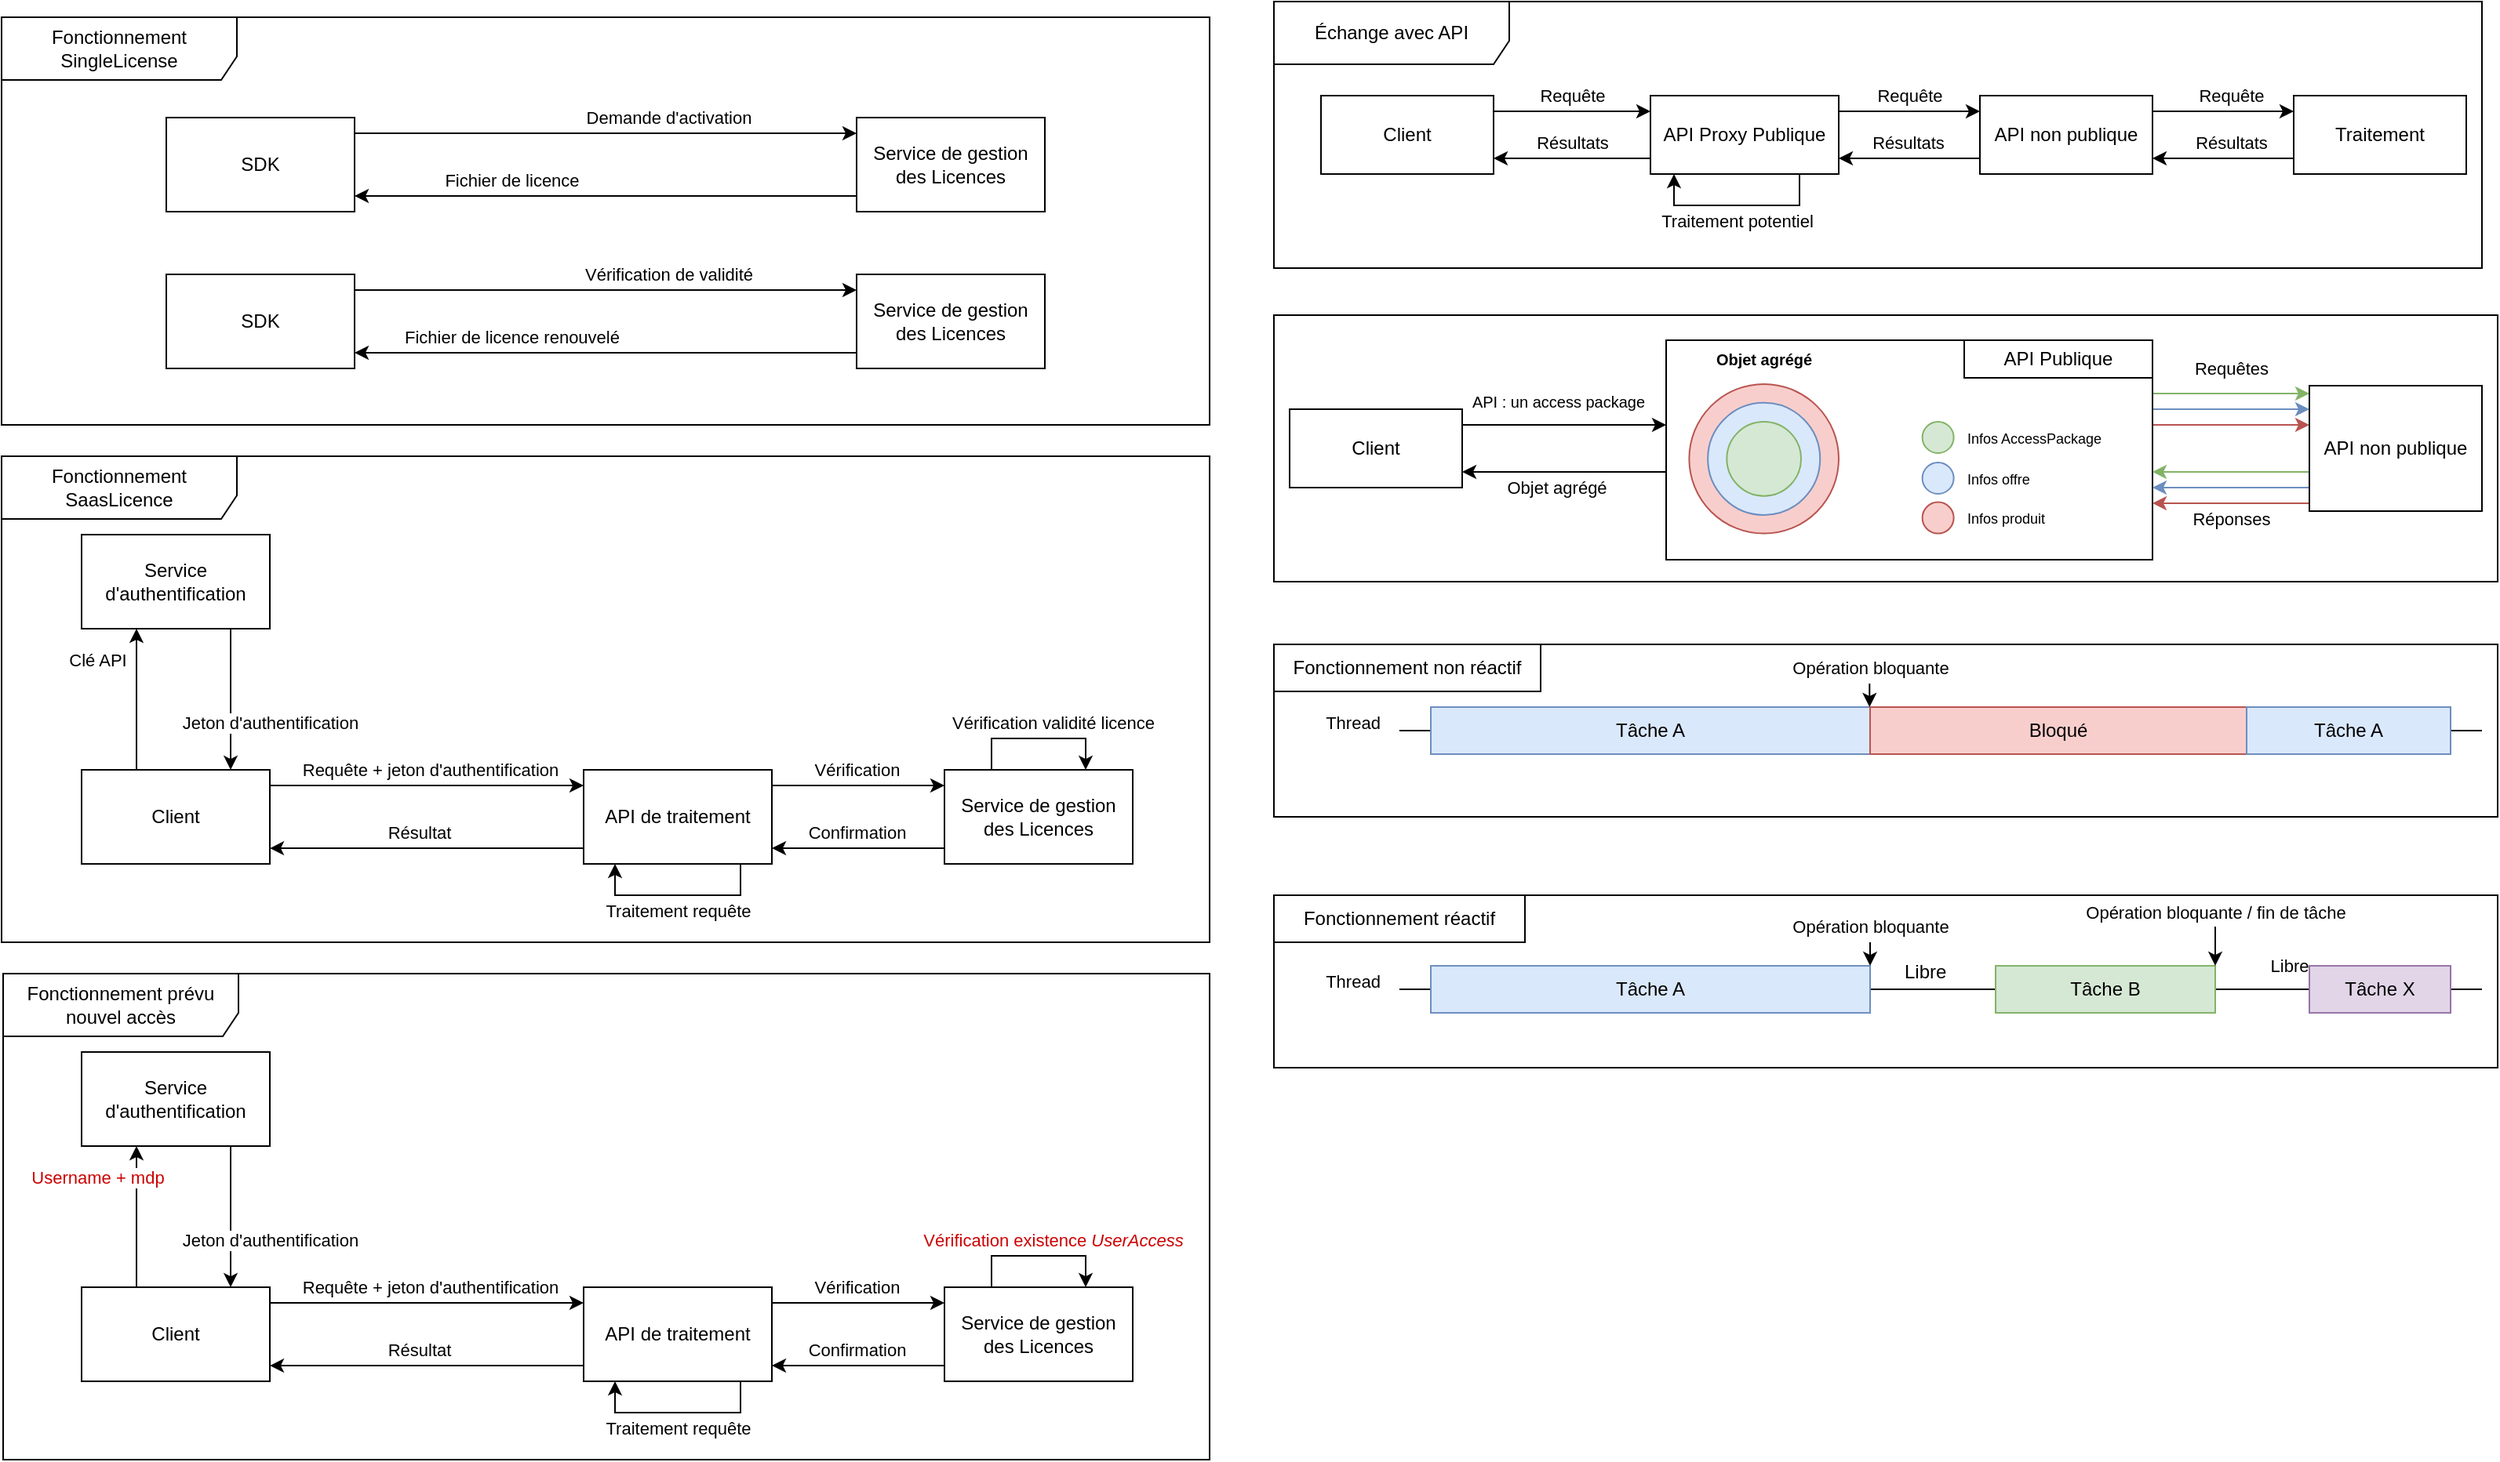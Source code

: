 <mxfile version="21.2.9" type="github">
  <diagram name="Page-1" id="kGJvYxELI7YH6uDxe6yv">
    <mxGraphModel dx="1024" dy="519" grid="1" gridSize="10" guides="1" tooltips="1" connect="1" arrows="1" fold="1" page="1" pageScale="1" pageWidth="827" pageHeight="1169" math="0" shadow="0">
      <root>
        <mxCell id="0" />
        <mxCell id="1" parent="0" />
        <mxCell id="PFFGQGp5uwaSwqhXXK-1-35" value="" style="rounded=0;whiteSpace=wrap;html=1;fillColor=none;" vertex="1" parent="1">
          <mxGeometry x="840" y="590" width="780" height="110" as="geometry" />
        </mxCell>
        <mxCell id="PFFGQGp5uwaSwqhXXK-1-34" value="" style="rounded=0;whiteSpace=wrap;html=1;fillColor=none;" vertex="1" parent="1">
          <mxGeometry x="840" y="430" width="780" height="110" as="geometry" />
        </mxCell>
        <mxCell id="pqY8UmGTtjT38yQQiabi-36" value="" style="rounded=0;whiteSpace=wrap;html=1;fillColor=none;" parent="1" vertex="1">
          <mxGeometry x="840" y="220" width="780" height="170" as="geometry" />
        </mxCell>
        <mxCell id="Uiy3gwFEY2_x3mbpT4VC-9" style="edgeStyle=orthogonalEdgeStyle;rounded=0;orthogonalLoop=1;jettySize=auto;html=1;" parent="1" source="Uiy3gwFEY2_x3mbpT4VC-2" target="Uiy3gwFEY2_x3mbpT4VC-3" edge="1">
          <mxGeometry relative="1" as="geometry">
            <Array as="points">
              <mxPoint x="320" y="520.03" />
              <mxPoint x="320" y="520.03" />
            </Array>
          </mxGeometry>
        </mxCell>
        <mxCell id="Uiy3gwFEY2_x3mbpT4VC-13" value="Requête + jeton d&#39;authentification" style="edgeLabel;html=1;align=center;verticalAlign=middle;resizable=0;points=[];" parent="Uiy3gwFEY2_x3mbpT4VC-9" vertex="1" connectable="0">
          <mxGeometry x="0.237" y="1" relative="1" as="geometry">
            <mxPoint x="-22" y="-9" as="offset" />
          </mxGeometry>
        </mxCell>
        <mxCell id="Uiy3gwFEY2_x3mbpT4VC-2" value="Client" style="rounded=0;whiteSpace=wrap;html=1;" parent="1" vertex="1">
          <mxGeometry x="80" y="510.03" width="120" height="60" as="geometry" />
        </mxCell>
        <mxCell id="Uiy3gwFEY2_x3mbpT4VC-10" style="edgeStyle=orthogonalEdgeStyle;rounded=0;orthogonalLoop=1;jettySize=auto;html=1;" parent="1" source="Uiy3gwFEY2_x3mbpT4VC-3" target="Uiy3gwFEY2_x3mbpT4VC-2" edge="1">
          <mxGeometry relative="1" as="geometry">
            <Array as="points">
              <mxPoint x="280" y="560.03" />
              <mxPoint x="280" y="560.03" />
            </Array>
          </mxGeometry>
        </mxCell>
        <mxCell id="Uiy3gwFEY2_x3mbpT4VC-17" value="Résultat" style="edgeLabel;html=1;align=center;verticalAlign=middle;resizable=0;points=[];" parent="Uiy3gwFEY2_x3mbpT4VC-10" vertex="1" connectable="0">
          <mxGeometry x="0.147" y="1" relative="1" as="geometry">
            <mxPoint x="9" y="-11" as="offset" />
          </mxGeometry>
        </mxCell>
        <mxCell id="DN8ana5_wNEMZJRgWwU8-28" style="edgeStyle=orthogonalEdgeStyle;rounded=0;orthogonalLoop=1;jettySize=auto;html=1;" parent="1" source="Uiy3gwFEY2_x3mbpT4VC-3" target="Uiy3gwFEY2_x3mbpT4VC-18" edge="1">
          <mxGeometry relative="1" as="geometry">
            <Array as="points">
              <mxPoint x="580" y="520" />
              <mxPoint x="580" y="520" />
            </Array>
          </mxGeometry>
        </mxCell>
        <mxCell id="DN8ana5_wNEMZJRgWwU8-29" value="Vérification" style="edgeLabel;html=1;align=center;verticalAlign=middle;resizable=0;points=[];" parent="DN8ana5_wNEMZJRgWwU8-28" vertex="1" connectable="0">
          <mxGeometry x="0.232" relative="1" as="geometry">
            <mxPoint x="-14" y="-10" as="offset" />
          </mxGeometry>
        </mxCell>
        <mxCell id="Uiy3gwFEY2_x3mbpT4VC-3" value="API de traitement" style="rounded=0;whiteSpace=wrap;html=1;" parent="1" vertex="1">
          <mxGeometry x="400" y="510.03" width="120" height="60" as="geometry" />
        </mxCell>
        <mxCell id="Uiy3gwFEY2_x3mbpT4VC-15" style="edgeStyle=orthogonalEdgeStyle;rounded=0;orthogonalLoop=1;jettySize=auto;html=1;" parent="1" source="Uiy3gwFEY2_x3mbpT4VC-2" target="DN8ana5_wNEMZJRgWwU8-1" edge="1">
          <mxGeometry relative="1" as="geometry">
            <Array as="points">
              <mxPoint x="115" y="490" />
              <mxPoint x="115" y="490" />
            </Array>
          </mxGeometry>
        </mxCell>
        <mxCell id="Uiy3gwFEY2_x3mbpT4VC-16" value="Clé API" style="edgeLabel;html=1;align=center;verticalAlign=middle;resizable=0;points=[];" parent="Uiy3gwFEY2_x3mbpT4VC-15" vertex="1" connectable="0">
          <mxGeometry x="0.263" y="1" relative="1" as="geometry">
            <mxPoint x="-24" y="-13" as="offset" />
          </mxGeometry>
        </mxCell>
        <mxCell id="DN8ana5_wNEMZJRgWwU8-30" style="edgeStyle=orthogonalEdgeStyle;rounded=0;orthogonalLoop=1;jettySize=auto;html=1;" parent="1" source="Uiy3gwFEY2_x3mbpT4VC-18" target="Uiy3gwFEY2_x3mbpT4VC-3" edge="1">
          <mxGeometry relative="1" as="geometry">
            <Array as="points">
              <mxPoint x="580" y="560" />
              <mxPoint x="580" y="560" />
            </Array>
          </mxGeometry>
        </mxCell>
        <mxCell id="DN8ana5_wNEMZJRgWwU8-31" value="Confirmation" style="edgeLabel;html=1;align=center;verticalAlign=middle;resizable=0;points=[];" parent="DN8ana5_wNEMZJRgWwU8-30" vertex="1" connectable="0">
          <mxGeometry x="0.187" relative="1" as="geometry">
            <mxPoint x="9" y="-10" as="offset" />
          </mxGeometry>
        </mxCell>
        <mxCell id="Uiy3gwFEY2_x3mbpT4VC-18" value="Service de gestion des Licences" style="rounded=0;whiteSpace=wrap;html=1;" parent="1" vertex="1">
          <mxGeometry x="630" y="510.03" width="120" height="60" as="geometry" />
        </mxCell>
        <mxCell id="Uiy3gwFEY2_x3mbpT4VC-23" value="Fonctionnement SaasLicence" style="shape=umlFrame;whiteSpace=wrap;html=1;pointerEvents=0;width=150;height=40;" parent="1" vertex="1">
          <mxGeometry x="29" y="310" width="770" height="310" as="geometry" />
        </mxCell>
        <mxCell id="Uiy3gwFEY2_x3mbpT4VC-26" style="edgeStyle=orthogonalEdgeStyle;rounded=0;orthogonalLoop=1;jettySize=auto;html=1;" parent="1" source="Uiy3gwFEY2_x3mbpT4VC-24" target="Uiy3gwFEY2_x3mbpT4VC-25" edge="1">
          <mxGeometry relative="1" as="geometry">
            <Array as="points">
              <mxPoint x="444" y="104" />
              <mxPoint x="444" y="104" />
            </Array>
          </mxGeometry>
        </mxCell>
        <mxCell id="Uiy3gwFEY2_x3mbpT4VC-28" value="Demande d&#39;activation" style="edgeLabel;html=1;align=center;verticalAlign=middle;resizable=0;points=[];" parent="Uiy3gwFEY2_x3mbpT4VC-26" vertex="1" connectable="0">
          <mxGeometry x="-0.13" y="1" relative="1" as="geometry">
            <mxPoint x="61" y="-9" as="offset" />
          </mxGeometry>
        </mxCell>
        <mxCell id="Uiy3gwFEY2_x3mbpT4VC-24" value="SDK" style="rounded=0;whiteSpace=wrap;html=1;" parent="1" vertex="1">
          <mxGeometry x="134" y="94" width="120" height="60" as="geometry" />
        </mxCell>
        <mxCell id="Uiy3gwFEY2_x3mbpT4VC-27" style="edgeStyle=orthogonalEdgeStyle;rounded=0;orthogonalLoop=1;jettySize=auto;html=1;" parent="1" source="Uiy3gwFEY2_x3mbpT4VC-25" target="Uiy3gwFEY2_x3mbpT4VC-24" edge="1">
          <mxGeometry relative="1" as="geometry">
            <Array as="points">
              <mxPoint x="434" y="144" />
              <mxPoint x="434" y="144" />
            </Array>
          </mxGeometry>
        </mxCell>
        <mxCell id="Uiy3gwFEY2_x3mbpT4VC-29" value="&lt;div&gt;Fichier de licence&lt;/div&gt;" style="edgeLabel;html=1;align=center;verticalAlign=middle;resizable=0;points=[];" parent="Uiy3gwFEY2_x3mbpT4VC-27" vertex="1" connectable="0">
          <mxGeometry x="-0.193" y="-1" relative="1" as="geometry">
            <mxPoint x="-91" y="-9" as="offset" />
          </mxGeometry>
        </mxCell>
        <mxCell id="Uiy3gwFEY2_x3mbpT4VC-25" value="Service de gestion des Licences" style="rounded=0;whiteSpace=wrap;html=1;" parent="1" vertex="1">
          <mxGeometry x="574" y="94" width="120" height="60" as="geometry" />
        </mxCell>
        <mxCell id="Uiy3gwFEY2_x3mbpT4VC-30" style="edgeStyle=orthogonalEdgeStyle;rounded=0;orthogonalLoop=1;jettySize=auto;html=1;" parent="1" source="Uiy3gwFEY2_x3mbpT4VC-32" target="Uiy3gwFEY2_x3mbpT4VC-35" edge="1">
          <mxGeometry relative="1" as="geometry">
            <Array as="points">
              <mxPoint x="444" y="204" />
              <mxPoint x="444" y="204" />
            </Array>
          </mxGeometry>
        </mxCell>
        <mxCell id="Uiy3gwFEY2_x3mbpT4VC-31" value="Vérification de validité" style="edgeLabel;html=1;align=center;verticalAlign=middle;resizable=0;points=[];" parent="Uiy3gwFEY2_x3mbpT4VC-30" vertex="1" connectable="0">
          <mxGeometry x="-0.13" y="1" relative="1" as="geometry">
            <mxPoint x="61" y="-9" as="offset" />
          </mxGeometry>
        </mxCell>
        <mxCell id="Uiy3gwFEY2_x3mbpT4VC-32" value="SDK" style="rounded=0;whiteSpace=wrap;html=1;" parent="1" vertex="1">
          <mxGeometry x="134" y="194" width="120" height="60" as="geometry" />
        </mxCell>
        <mxCell id="Uiy3gwFEY2_x3mbpT4VC-33" style="edgeStyle=orthogonalEdgeStyle;rounded=0;orthogonalLoop=1;jettySize=auto;html=1;" parent="1" source="Uiy3gwFEY2_x3mbpT4VC-35" target="Uiy3gwFEY2_x3mbpT4VC-32" edge="1">
          <mxGeometry relative="1" as="geometry">
            <Array as="points">
              <mxPoint x="434" y="244" />
              <mxPoint x="434" y="244" />
            </Array>
          </mxGeometry>
        </mxCell>
        <mxCell id="Uiy3gwFEY2_x3mbpT4VC-34" value="Fichier de licence renouvelé" style="edgeLabel;html=1;align=center;verticalAlign=middle;resizable=0;points=[];" parent="Uiy3gwFEY2_x3mbpT4VC-33" vertex="1" connectable="0">
          <mxGeometry x="-0.193" y="-1" relative="1" as="geometry">
            <mxPoint x="-91" y="-9" as="offset" />
          </mxGeometry>
        </mxCell>
        <mxCell id="Uiy3gwFEY2_x3mbpT4VC-35" value="Service de gestion des Licences" style="rounded=0;whiteSpace=wrap;html=1;" parent="1" vertex="1">
          <mxGeometry x="574" y="194" width="120" height="60" as="geometry" />
        </mxCell>
        <mxCell id="Uiy3gwFEY2_x3mbpT4VC-36" value="Fonctionnement SingleLicense" style="shape=umlFrame;whiteSpace=wrap;html=1;pointerEvents=0;width=150;height=40;" parent="1" vertex="1">
          <mxGeometry x="29" y="30" width="770" height="260" as="geometry" />
        </mxCell>
        <mxCell id="DN8ana5_wNEMZJRgWwU8-2" style="edgeStyle=orthogonalEdgeStyle;rounded=0;orthogonalLoop=1;jettySize=auto;html=1;" parent="1" source="DN8ana5_wNEMZJRgWwU8-1" target="Uiy3gwFEY2_x3mbpT4VC-2" edge="1">
          <mxGeometry relative="1" as="geometry">
            <Array as="points">
              <mxPoint x="175" y="470" />
              <mxPoint x="175" y="470" />
            </Array>
          </mxGeometry>
        </mxCell>
        <mxCell id="DN8ana5_wNEMZJRgWwU8-3" value="Jeton d&#39;authentification " style="edgeLabel;html=1;align=center;verticalAlign=middle;resizable=0;points=[];" parent="DN8ana5_wNEMZJRgWwU8-2" vertex="1" connectable="0">
          <mxGeometry x="-0.24" y="-1" relative="1" as="geometry">
            <mxPoint x="26" y="26" as="offset" />
          </mxGeometry>
        </mxCell>
        <mxCell id="DN8ana5_wNEMZJRgWwU8-1" value="Service d&#39;authentification" style="rounded=0;whiteSpace=wrap;html=1;" parent="1" vertex="1">
          <mxGeometry x="80" y="360" width="120" height="60" as="geometry" />
        </mxCell>
        <mxCell id="DN8ana5_wNEMZJRgWwU8-32" style="edgeStyle=orthogonalEdgeStyle;rounded=0;orthogonalLoop=1;jettySize=auto;html=1;" parent="1" source="DN8ana5_wNEMZJRgWwU8-34" target="DN8ana5_wNEMZJRgWwU8-39" edge="1">
          <mxGeometry relative="1" as="geometry">
            <Array as="points">
              <mxPoint x="320" y="850.03" />
              <mxPoint x="320" y="850.03" />
            </Array>
          </mxGeometry>
        </mxCell>
        <mxCell id="DN8ana5_wNEMZJRgWwU8-33" value="Requête + jeton d&#39;authentification" style="edgeLabel;html=1;align=center;verticalAlign=middle;resizable=0;points=[];" parent="DN8ana5_wNEMZJRgWwU8-32" vertex="1" connectable="0">
          <mxGeometry x="0.237" y="1" relative="1" as="geometry">
            <mxPoint x="-22" y="-9" as="offset" />
          </mxGeometry>
        </mxCell>
        <mxCell id="DN8ana5_wNEMZJRgWwU8-34" value="Client" style="rounded=0;whiteSpace=wrap;html=1;" parent="1" vertex="1">
          <mxGeometry x="80" y="840.03" width="120" height="60" as="geometry" />
        </mxCell>
        <mxCell id="DN8ana5_wNEMZJRgWwU8-35" style="edgeStyle=orthogonalEdgeStyle;rounded=0;orthogonalLoop=1;jettySize=auto;html=1;" parent="1" source="DN8ana5_wNEMZJRgWwU8-39" target="DN8ana5_wNEMZJRgWwU8-34" edge="1">
          <mxGeometry relative="1" as="geometry">
            <Array as="points">
              <mxPoint x="280" y="890.03" />
              <mxPoint x="280" y="890.03" />
            </Array>
          </mxGeometry>
        </mxCell>
        <mxCell id="DN8ana5_wNEMZJRgWwU8-36" value="Résultat" style="edgeLabel;html=1;align=center;verticalAlign=middle;resizable=0;points=[];" parent="DN8ana5_wNEMZJRgWwU8-35" vertex="1" connectable="0">
          <mxGeometry x="0.147" y="1" relative="1" as="geometry">
            <mxPoint x="9" y="-11" as="offset" />
          </mxGeometry>
        </mxCell>
        <mxCell id="DN8ana5_wNEMZJRgWwU8-37" style="edgeStyle=orthogonalEdgeStyle;rounded=0;orthogonalLoop=1;jettySize=auto;html=1;" parent="1" source="DN8ana5_wNEMZJRgWwU8-39" target="DN8ana5_wNEMZJRgWwU8-44" edge="1">
          <mxGeometry relative="1" as="geometry">
            <Array as="points">
              <mxPoint x="580" y="850" />
              <mxPoint x="580" y="850" />
            </Array>
          </mxGeometry>
        </mxCell>
        <mxCell id="DN8ana5_wNEMZJRgWwU8-38" value="Vérification" style="edgeLabel;html=1;align=center;verticalAlign=middle;resizable=0;points=[];" parent="DN8ana5_wNEMZJRgWwU8-37" vertex="1" connectable="0">
          <mxGeometry x="0.232" relative="1" as="geometry">
            <mxPoint x="-14" y="-10" as="offset" />
          </mxGeometry>
        </mxCell>
        <mxCell id="DN8ana5_wNEMZJRgWwU8-39" value="API de traitement" style="rounded=0;whiteSpace=wrap;html=1;" parent="1" vertex="1">
          <mxGeometry x="400" y="840.03" width="120" height="60" as="geometry" />
        </mxCell>
        <mxCell id="DN8ana5_wNEMZJRgWwU8-40" style="edgeStyle=orthogonalEdgeStyle;rounded=0;orthogonalLoop=1;jettySize=auto;html=1;" parent="1" source="DN8ana5_wNEMZJRgWwU8-34" target="DN8ana5_wNEMZJRgWwU8-48" edge="1">
          <mxGeometry relative="1" as="geometry">
            <Array as="points">
              <mxPoint x="115" y="820" />
              <mxPoint x="115" y="820" />
            </Array>
          </mxGeometry>
        </mxCell>
        <mxCell id="DN8ana5_wNEMZJRgWwU8-41" value="&lt;font color=&quot;#cc0000&quot;&gt;Username + mdp&lt;/font&gt;" style="edgeLabel;html=1;align=center;verticalAlign=middle;resizable=0;points=[];" parent="DN8ana5_wNEMZJRgWwU8-40" vertex="1" connectable="0">
          <mxGeometry x="0.263" y="1" relative="1" as="geometry">
            <mxPoint x="-24" y="-13" as="offset" />
          </mxGeometry>
        </mxCell>
        <mxCell id="DN8ana5_wNEMZJRgWwU8-42" style="edgeStyle=orthogonalEdgeStyle;rounded=0;orthogonalLoop=1;jettySize=auto;html=1;" parent="1" source="DN8ana5_wNEMZJRgWwU8-44" target="DN8ana5_wNEMZJRgWwU8-39" edge="1">
          <mxGeometry relative="1" as="geometry">
            <Array as="points">
              <mxPoint x="580" y="890" />
              <mxPoint x="580" y="890" />
            </Array>
          </mxGeometry>
        </mxCell>
        <mxCell id="DN8ana5_wNEMZJRgWwU8-43" value="Confirmation" style="edgeLabel;html=1;align=center;verticalAlign=middle;resizable=0;points=[];" parent="DN8ana5_wNEMZJRgWwU8-42" vertex="1" connectable="0">
          <mxGeometry x="0.187" relative="1" as="geometry">
            <mxPoint x="9" y="-10" as="offset" />
          </mxGeometry>
        </mxCell>
        <mxCell id="DN8ana5_wNEMZJRgWwU8-44" value="Service de gestion des Licences" style="rounded=0;whiteSpace=wrap;html=1;" parent="1" vertex="1">
          <mxGeometry x="630" y="840.03" width="120" height="60" as="geometry" />
        </mxCell>
        <mxCell id="DN8ana5_wNEMZJRgWwU8-45" value="&lt;div&gt;Fonctionnement prévu&lt;/div&gt;&lt;div&gt;nouvel accès&lt;br&gt;&lt;/div&gt;" style="shape=umlFrame;whiteSpace=wrap;html=1;pointerEvents=0;width=150;height=40;" parent="1" vertex="1">
          <mxGeometry x="30" y="640" width="769" height="310" as="geometry" />
        </mxCell>
        <mxCell id="DN8ana5_wNEMZJRgWwU8-46" style="edgeStyle=orthogonalEdgeStyle;rounded=0;orthogonalLoop=1;jettySize=auto;html=1;" parent="1" source="DN8ana5_wNEMZJRgWwU8-48" target="DN8ana5_wNEMZJRgWwU8-34" edge="1">
          <mxGeometry relative="1" as="geometry">
            <Array as="points">
              <mxPoint x="175" y="800" />
              <mxPoint x="175" y="800" />
            </Array>
          </mxGeometry>
        </mxCell>
        <mxCell id="DN8ana5_wNEMZJRgWwU8-47" value="Jeton d&#39;authentification " style="edgeLabel;html=1;align=center;verticalAlign=middle;resizable=0;points=[];" parent="DN8ana5_wNEMZJRgWwU8-46" vertex="1" connectable="0">
          <mxGeometry x="-0.24" y="-1" relative="1" as="geometry">
            <mxPoint x="26" y="26" as="offset" />
          </mxGeometry>
        </mxCell>
        <mxCell id="DN8ana5_wNEMZJRgWwU8-48" value="Service d&#39;authentification" style="rounded=0;whiteSpace=wrap;html=1;" parent="1" vertex="1">
          <mxGeometry x="80" y="690" width="120" height="60" as="geometry" />
        </mxCell>
        <mxCell id="DN8ana5_wNEMZJRgWwU8-51" style="edgeStyle=orthogonalEdgeStyle;rounded=0;orthogonalLoop=1;jettySize=auto;html=1;" parent="1" edge="1">
          <mxGeometry relative="1" as="geometry">
            <mxPoint x="660" y="510.03" as="sourcePoint" />
            <mxPoint x="720" y="510.03" as="targetPoint" />
            <Array as="points">
              <mxPoint x="660" y="490.03" />
            </Array>
          </mxGeometry>
        </mxCell>
        <mxCell id="DN8ana5_wNEMZJRgWwU8-52" value="Vérification validité licence" style="edgeLabel;html=1;align=center;verticalAlign=middle;resizable=0;points=[];" parent="DN8ana5_wNEMZJRgWwU8-51" vertex="1" connectable="0">
          <mxGeometry x="0.171" y="-2" relative="1" as="geometry">
            <mxPoint y="-12" as="offset" />
          </mxGeometry>
        </mxCell>
        <mxCell id="DN8ana5_wNEMZJRgWwU8-55" style="edgeStyle=orthogonalEdgeStyle;rounded=0;orthogonalLoop=1;jettySize=auto;html=1;" parent="1" edge="1">
          <mxGeometry relative="1" as="geometry">
            <Array as="points">
              <mxPoint x="660" y="820.03" />
            </Array>
            <mxPoint x="660" y="840.03" as="sourcePoint" />
            <mxPoint x="720" y="840.03" as="targetPoint" />
          </mxGeometry>
        </mxCell>
        <mxCell id="DN8ana5_wNEMZJRgWwU8-56" value="&lt;font color=&quot;#cc0000&quot;&gt;Vérification existence &lt;i&gt;UserAccess&lt;/i&gt;&lt;/font&gt;" style="edgeLabel;html=1;align=center;verticalAlign=middle;resizable=0;points=[];" parent="DN8ana5_wNEMZJRgWwU8-55" vertex="1" connectable="0">
          <mxGeometry x="0.171" y="-2" relative="1" as="geometry">
            <mxPoint y="-12" as="offset" />
          </mxGeometry>
        </mxCell>
        <mxCell id="DN8ana5_wNEMZJRgWwU8-58" style="edgeStyle=orthogonalEdgeStyle;rounded=0;orthogonalLoop=1;jettySize=auto;html=1;shadow=0;" parent="1" source="Uiy3gwFEY2_x3mbpT4VC-3" target="Uiy3gwFEY2_x3mbpT4VC-3" edge="1">
          <mxGeometry relative="1" as="geometry">
            <Array as="points">
              <mxPoint x="500" y="590" />
              <mxPoint x="420" y="580" />
            </Array>
          </mxGeometry>
        </mxCell>
        <mxCell id="DN8ana5_wNEMZJRgWwU8-59" value="Traitement requête" style="edgeLabel;html=1;align=center;verticalAlign=middle;resizable=0;points=[];" parent="DN8ana5_wNEMZJRgWwU8-58" vertex="1" connectable="0">
          <mxGeometry x="0.294" y="3" relative="1" as="geometry">
            <mxPoint x="17" y="7" as="offset" />
          </mxGeometry>
        </mxCell>
        <mxCell id="DN8ana5_wNEMZJRgWwU8-60" style="edgeStyle=orthogonalEdgeStyle;rounded=0;orthogonalLoop=1;jettySize=auto;html=1;shadow=0;" parent="1" edge="1">
          <mxGeometry relative="1" as="geometry">
            <mxPoint x="500" y="900.03" as="sourcePoint" />
            <mxPoint x="420" y="900.03" as="targetPoint" />
            <Array as="points">
              <mxPoint x="500" y="920.03" />
              <mxPoint x="420" y="910.03" />
            </Array>
          </mxGeometry>
        </mxCell>
        <mxCell id="DN8ana5_wNEMZJRgWwU8-61" value="Traitement requête" style="edgeLabel;html=1;align=center;verticalAlign=middle;resizable=0;points=[];" parent="DN8ana5_wNEMZJRgWwU8-60" vertex="1" connectable="0">
          <mxGeometry x="0.294" y="3" relative="1" as="geometry">
            <mxPoint x="17" y="7" as="offset" />
          </mxGeometry>
        </mxCell>
        <mxCell id="1YAXwV141TAWGmgdsKq_-4" style="edgeStyle=orthogonalEdgeStyle;rounded=0;orthogonalLoop=1;jettySize=auto;html=1;" parent="1" source="1YAXwV141TAWGmgdsKq_-1" target="1YAXwV141TAWGmgdsKq_-2" edge="1">
          <mxGeometry relative="1" as="geometry">
            <Array as="points">
              <mxPoint x="1030" y="90" />
              <mxPoint x="1030" y="90" />
            </Array>
          </mxGeometry>
        </mxCell>
        <mxCell id="1YAXwV141TAWGmgdsKq_-10" value="Requête" style="edgeLabel;html=1;align=center;verticalAlign=middle;resizable=0;points=[];" parent="1YAXwV141TAWGmgdsKq_-4" vertex="1" connectable="0">
          <mxGeometry x="-0.256" y="3" relative="1" as="geometry">
            <mxPoint x="13" y="-7" as="offset" />
          </mxGeometry>
        </mxCell>
        <mxCell id="1YAXwV141TAWGmgdsKq_-1" value="Client" style="rounded=0;whiteSpace=wrap;html=1;" parent="1" vertex="1">
          <mxGeometry x="870" y="80" width="110" height="50" as="geometry" />
        </mxCell>
        <mxCell id="1YAXwV141TAWGmgdsKq_-5" style="edgeStyle=orthogonalEdgeStyle;rounded=0;orthogonalLoop=1;jettySize=auto;html=1;" parent="1" source="1YAXwV141TAWGmgdsKq_-2" target="1YAXwV141TAWGmgdsKq_-3" edge="1">
          <mxGeometry relative="1" as="geometry">
            <Array as="points">
              <mxPoint x="1250" y="90" />
              <mxPoint x="1250" y="90" />
            </Array>
          </mxGeometry>
        </mxCell>
        <mxCell id="1YAXwV141TAWGmgdsKq_-11" value="Requête" style="edgeLabel;html=1;align=center;verticalAlign=middle;resizable=0;points=[];" parent="1YAXwV141TAWGmgdsKq_-5" vertex="1" connectable="0">
          <mxGeometry x="0.344" relative="1" as="geometry">
            <mxPoint x="-16" y="-10" as="offset" />
          </mxGeometry>
        </mxCell>
        <mxCell id="1YAXwV141TAWGmgdsKq_-6" style="edgeStyle=orthogonalEdgeStyle;rounded=0;orthogonalLoop=1;jettySize=auto;html=1;" parent="1" source="1YAXwV141TAWGmgdsKq_-2" target="1YAXwV141TAWGmgdsKq_-1" edge="1">
          <mxGeometry relative="1" as="geometry">
            <Array as="points">
              <mxPoint x="1020" y="120" />
              <mxPoint x="1020" y="120" />
            </Array>
          </mxGeometry>
        </mxCell>
        <mxCell id="1YAXwV141TAWGmgdsKq_-19" value="&lt;div&gt;Résultats&lt;/div&gt;" style="edgeLabel;html=1;align=center;verticalAlign=middle;resizable=0;points=[];" parent="1YAXwV141TAWGmgdsKq_-6" vertex="1" connectable="0">
          <mxGeometry x="-0.144" y="-1" relative="1" as="geometry">
            <mxPoint x="-7" y="-9" as="offset" />
          </mxGeometry>
        </mxCell>
        <mxCell id="1YAXwV141TAWGmgdsKq_-2" value="API Proxy Publique" style="rounded=0;whiteSpace=wrap;html=1;" parent="1" vertex="1">
          <mxGeometry x="1080" y="80" width="120" height="50" as="geometry" />
        </mxCell>
        <mxCell id="1YAXwV141TAWGmgdsKq_-7" style="edgeStyle=orthogonalEdgeStyle;rounded=0;orthogonalLoop=1;jettySize=auto;html=1;" parent="1" source="1YAXwV141TAWGmgdsKq_-3" target="1YAXwV141TAWGmgdsKq_-2" edge="1">
          <mxGeometry relative="1" as="geometry">
            <Array as="points">
              <mxPoint x="1250" y="120" />
              <mxPoint x="1250" y="120" />
            </Array>
          </mxGeometry>
        </mxCell>
        <mxCell id="1YAXwV141TAWGmgdsKq_-18" value="&lt;div&gt;Résultats&lt;/div&gt;" style="edgeLabel;html=1;align=center;verticalAlign=middle;resizable=0;points=[];" parent="1YAXwV141TAWGmgdsKq_-7" vertex="1" connectable="0">
          <mxGeometry x="-0.33" relative="1" as="geometry">
            <mxPoint x="-16" y="-10" as="offset" />
          </mxGeometry>
        </mxCell>
        <mxCell id="1YAXwV141TAWGmgdsKq_-16" style="edgeStyle=orthogonalEdgeStyle;rounded=0;orthogonalLoop=1;jettySize=auto;html=1;" parent="1" source="1YAXwV141TAWGmgdsKq_-3" target="1YAXwV141TAWGmgdsKq_-13" edge="1">
          <mxGeometry relative="1" as="geometry">
            <Array as="points">
              <mxPoint x="1450" y="90" />
              <mxPoint x="1450" y="90" />
            </Array>
          </mxGeometry>
        </mxCell>
        <mxCell id="1YAXwV141TAWGmgdsKq_-17" value="Requête" style="edgeLabel;html=1;align=center;verticalAlign=middle;resizable=0;points=[];" parent="1YAXwV141TAWGmgdsKq_-16" vertex="1" connectable="0">
          <mxGeometry x="-0.173" relative="1" as="geometry">
            <mxPoint x="13" y="-10" as="offset" />
          </mxGeometry>
        </mxCell>
        <mxCell id="1YAXwV141TAWGmgdsKq_-3" value="API non publique" style="rounded=0;whiteSpace=wrap;html=1;" parent="1" vertex="1">
          <mxGeometry x="1290" y="80" width="110" height="50" as="geometry" />
        </mxCell>
        <mxCell id="1YAXwV141TAWGmgdsKq_-8" style="edgeStyle=orthogonalEdgeStyle;rounded=0;orthogonalLoop=1;jettySize=auto;html=1;shadow=0;" parent="1" edge="1">
          <mxGeometry relative="1" as="geometry">
            <mxPoint x="1175" y="130" as="sourcePoint" />
            <mxPoint x="1095" y="130" as="targetPoint" />
            <Array as="points">
              <mxPoint x="1175" y="150" />
              <mxPoint x="1095" y="140" />
            </Array>
          </mxGeometry>
        </mxCell>
        <mxCell id="1YAXwV141TAWGmgdsKq_-9" value="Traitement potentiel" style="edgeLabel;html=1;align=center;verticalAlign=middle;resizable=0;points=[];" parent="1YAXwV141TAWGmgdsKq_-8" vertex="1" connectable="0">
          <mxGeometry x="0.294" y="3" relative="1" as="geometry">
            <mxPoint x="17" y="7" as="offset" />
          </mxGeometry>
        </mxCell>
        <mxCell id="1YAXwV141TAWGmgdsKq_-14" style="edgeStyle=orthogonalEdgeStyle;rounded=0;orthogonalLoop=1;jettySize=auto;html=1;" parent="1" source="1YAXwV141TAWGmgdsKq_-13" target="1YAXwV141TAWGmgdsKq_-3" edge="1">
          <mxGeometry relative="1" as="geometry">
            <Array as="points">
              <mxPoint x="1460" y="120" />
              <mxPoint x="1460" y="120" />
            </Array>
          </mxGeometry>
        </mxCell>
        <mxCell id="1YAXwV141TAWGmgdsKq_-15" value="Résultats" style="edgeLabel;html=1;align=center;verticalAlign=middle;resizable=0;points=[];" parent="1YAXwV141TAWGmgdsKq_-14" vertex="1" connectable="0">
          <mxGeometry x="-0.271" y="2" relative="1" as="geometry">
            <mxPoint x="-7" y="-12" as="offset" />
          </mxGeometry>
        </mxCell>
        <mxCell id="1YAXwV141TAWGmgdsKq_-13" value="Traitement" style="rounded=0;whiteSpace=wrap;html=1;" parent="1" vertex="1">
          <mxGeometry x="1490" y="80" width="110" height="50" as="geometry" />
        </mxCell>
        <mxCell id="1YAXwV141TAWGmgdsKq_-20" value="Échange avec API " style="shape=umlFrame;whiteSpace=wrap;html=1;pointerEvents=0;width=150;height=40;" parent="1" vertex="1">
          <mxGeometry x="840" y="20" width="770" height="170" as="geometry" />
        </mxCell>
        <mxCell id="pqY8UmGTtjT38yQQiabi-4" style="edgeStyle=orthogonalEdgeStyle;rounded=0;orthogonalLoop=1;jettySize=auto;html=1;" parent="1" source="pqY8UmGTtjT38yQQiabi-1" target="pqY8UmGTtjT38yQQiabi-3" edge="1">
          <mxGeometry relative="1" as="geometry">
            <Array as="points">
              <mxPoint x="1060" y="290" />
              <mxPoint x="1060" y="290" />
            </Array>
          </mxGeometry>
        </mxCell>
        <mxCell id="pqY8UmGTtjT38yQQiabi-5" value="&lt;font style=&quot;font-size: 10px;&quot;&gt;API : un access package&lt;/font&gt;" style="edgeLabel;html=1;align=center;verticalAlign=middle;resizable=0;points=[];" parent="pqY8UmGTtjT38yQQiabi-4" vertex="1" connectable="0">
          <mxGeometry x="0.288" y="-1" relative="1" as="geometry">
            <mxPoint x="-23" y="-16" as="offset" />
          </mxGeometry>
        </mxCell>
        <mxCell id="pqY8UmGTtjT38yQQiabi-1" value="Client" style="rounded=0;whiteSpace=wrap;html=1;" parent="1" vertex="1">
          <mxGeometry x="850" y="280" width="110" height="50" as="geometry" />
        </mxCell>
        <mxCell id="pqY8UmGTtjT38yQQiabi-10" style="edgeStyle=orthogonalEdgeStyle;rounded=0;orthogonalLoop=1;jettySize=auto;html=1;fillColor=#d5e8d4;strokeColor=#82b366;" parent="1" source="pqY8UmGTtjT38yQQiabi-3" target="pqY8UmGTtjT38yQQiabi-8" edge="1">
          <mxGeometry relative="1" as="geometry">
            <Array as="points">
              <mxPoint x="1450" y="270" />
              <mxPoint x="1450" y="270" />
            </Array>
          </mxGeometry>
        </mxCell>
        <mxCell id="pqY8UmGTtjT38yQQiabi-16" value="Requêtes" style="edgeLabel;html=1;align=center;verticalAlign=middle;resizable=0;points=[];" parent="pqY8UmGTtjT38yQQiabi-10" vertex="1" connectable="0">
          <mxGeometry x="0.117" y="1" relative="1" as="geometry">
            <mxPoint x="-6" y="-15" as="offset" />
          </mxGeometry>
        </mxCell>
        <mxCell id="pqY8UmGTtjT38yQQiabi-11" style="edgeStyle=orthogonalEdgeStyle;rounded=0;orthogonalLoop=1;jettySize=auto;html=1;fillColor=#dae8fc;strokeColor=#6c8ebf;" parent="1" source="pqY8UmGTtjT38yQQiabi-3" target="pqY8UmGTtjT38yQQiabi-8" edge="1">
          <mxGeometry relative="1" as="geometry">
            <Array as="points">
              <mxPoint x="1450" y="280" />
              <mxPoint x="1450" y="280" />
            </Array>
          </mxGeometry>
        </mxCell>
        <mxCell id="pqY8UmGTtjT38yQQiabi-12" style="edgeStyle=orthogonalEdgeStyle;rounded=0;orthogonalLoop=1;jettySize=auto;html=1;fillColor=#f8cecc;strokeColor=#b85450;" parent="1" source="pqY8UmGTtjT38yQQiabi-3" target="pqY8UmGTtjT38yQQiabi-8" edge="1">
          <mxGeometry relative="1" as="geometry">
            <Array as="points">
              <mxPoint x="1450" y="290" />
              <mxPoint x="1450" y="290" />
            </Array>
          </mxGeometry>
        </mxCell>
        <mxCell id="pqY8UmGTtjT38yQQiabi-33" style="edgeStyle=orthogonalEdgeStyle;rounded=0;orthogonalLoop=1;jettySize=auto;html=1;" parent="1" source="pqY8UmGTtjT38yQQiabi-3" target="pqY8UmGTtjT38yQQiabi-1" edge="1">
          <mxGeometry relative="1" as="geometry">
            <Array as="points">
              <mxPoint x="1030" y="320" />
              <mxPoint x="1030" y="320" />
            </Array>
          </mxGeometry>
        </mxCell>
        <mxCell id="pqY8UmGTtjT38yQQiabi-34" value="Objet agrégé" style="edgeLabel;html=1;align=center;verticalAlign=middle;resizable=0;points=[];" parent="pqY8UmGTtjT38yQQiabi-33" vertex="1" connectable="0">
          <mxGeometry x="-0.202" y="-1" relative="1" as="geometry">
            <mxPoint x="-18" y="11" as="offset" />
          </mxGeometry>
        </mxCell>
        <mxCell id="pqY8UmGTtjT38yQQiabi-3" value="" style="rounded=0;whiteSpace=wrap;html=1;" parent="1" vertex="1">
          <mxGeometry x="1090" y="236" width="310" height="140" as="geometry" />
        </mxCell>
        <mxCell id="pqY8UmGTtjT38yQQiabi-13" style="edgeStyle=orthogonalEdgeStyle;rounded=0;orthogonalLoop=1;jettySize=auto;html=1;fillColor=#f8cecc;strokeColor=#b85450;" parent="1" source="pqY8UmGTtjT38yQQiabi-8" target="pqY8UmGTtjT38yQQiabi-3" edge="1">
          <mxGeometry relative="1" as="geometry">
            <Array as="points">
              <mxPoint x="1450" y="340" />
              <mxPoint x="1450" y="340" />
            </Array>
          </mxGeometry>
        </mxCell>
        <mxCell id="pqY8UmGTtjT38yQQiabi-14" style="edgeStyle=orthogonalEdgeStyle;rounded=0;orthogonalLoop=1;jettySize=auto;html=1;fillColor=#dae8fc;strokeColor=#6c8ebf;" parent="1" source="pqY8UmGTtjT38yQQiabi-8" target="pqY8UmGTtjT38yQQiabi-3" edge="1">
          <mxGeometry relative="1" as="geometry">
            <Array as="points">
              <mxPoint x="1450" y="330" />
              <mxPoint x="1450" y="330" />
            </Array>
          </mxGeometry>
        </mxCell>
        <mxCell id="pqY8UmGTtjT38yQQiabi-15" style="edgeStyle=orthogonalEdgeStyle;rounded=0;orthogonalLoop=1;jettySize=auto;html=1;fillColor=#d5e8d4;strokeColor=#82b366;" parent="1" source="pqY8UmGTtjT38yQQiabi-8" target="pqY8UmGTtjT38yQQiabi-3" edge="1">
          <mxGeometry relative="1" as="geometry">
            <Array as="points">
              <mxPoint x="1450" y="320" />
              <mxPoint x="1450" y="320" />
            </Array>
          </mxGeometry>
        </mxCell>
        <mxCell id="pqY8UmGTtjT38yQQiabi-17" value="Réponses" style="edgeLabel;html=1;align=center;verticalAlign=middle;resizable=0;points=[];" parent="pqY8UmGTtjT38yQQiabi-15" vertex="1" connectable="0">
          <mxGeometry x="-0.144" y="-1" relative="1" as="geometry">
            <mxPoint x="-7" y="31" as="offset" />
          </mxGeometry>
        </mxCell>
        <mxCell id="pqY8UmGTtjT38yQQiabi-8" value="API non publique" style="rounded=0;whiteSpace=wrap;html=1;" parent="1" vertex="1">
          <mxGeometry x="1500" y="265" width="110" height="80" as="geometry" />
        </mxCell>
        <mxCell id="pqY8UmGTtjT38yQQiabi-20" value="" style="ellipse;whiteSpace=wrap;html=1;aspect=fixed;fillColor=#f8cecc;strokeColor=#b85450;" parent="1" vertex="1">
          <mxGeometry x="1104.69" y="264" width="95.31" height="95.31" as="geometry" />
        </mxCell>
        <mxCell id="pqY8UmGTtjT38yQQiabi-19" value="" style="ellipse;whiteSpace=wrap;html=1;aspect=fixed;fillColor=#dae8fc;strokeColor=#6c8ebf;" parent="1" vertex="1">
          <mxGeometry x="1116.57" y="275.89" width="71.55" height="71.55" as="geometry" />
        </mxCell>
        <mxCell id="pqY8UmGTtjT38yQQiabi-18" value="" style="ellipse;whiteSpace=wrap;html=1;aspect=fixed;fillColor=#d5e8d4;strokeColor=#82b366;" parent="1" vertex="1">
          <mxGeometry x="1128.67" y="287.99" width="47.34" height="47.34" as="geometry" />
        </mxCell>
        <mxCell id="pqY8UmGTtjT38yQQiabi-24" value="&lt;font style=&quot;font-size: 10px;&quot;&gt;Objet agrégé&lt;br&gt;&lt;/font&gt;" style="text;strokeColor=none;fillColor=none;html=1;fontSize=24;fontStyle=1;verticalAlign=middle;align=center;" parent="1" vertex="1">
          <mxGeometry x="1116.57" y="239" width="70" height="10" as="geometry" />
        </mxCell>
        <mxCell id="pqY8UmGTtjT38yQQiabi-25" value="" style="ellipse;whiteSpace=wrap;html=1;aspect=fixed;fillColor=#d5e8d4;strokeColor=#82b366;" parent="1" vertex="1">
          <mxGeometry x="1253.31" y="287.99" width="20" height="20" as="geometry" />
        </mxCell>
        <mxCell id="pqY8UmGTtjT38yQQiabi-26" value="" style="ellipse;whiteSpace=wrap;html=1;aspect=fixed;fillColor=#dae8fc;strokeColor=#6c8ebf;" parent="1" vertex="1">
          <mxGeometry x="1253.31" y="314" width="20" height="20" as="geometry" />
        </mxCell>
        <mxCell id="pqY8UmGTtjT38yQQiabi-27" value="" style="ellipse;whiteSpace=wrap;html=1;aspect=fixed;fillColor=#f8cecc;strokeColor=#b85450;" parent="1" vertex="1">
          <mxGeometry x="1253.31" y="339.31" width="20" height="20" as="geometry" />
        </mxCell>
        <mxCell id="pqY8UmGTtjT38yQQiabi-28" value="&lt;div align=&quot;left&quot;&gt;&lt;font style=&quot;font-size: 9px;&quot;&gt;Infos AccessPackage&lt;/font&gt;&lt;/div&gt;" style="text;html=1;strokeColor=none;fillColor=none;align=left;verticalAlign=middle;whiteSpace=wrap;rounded=0;" parent="1" vertex="1">
          <mxGeometry x="1280" y="290.49" width="106.69" height="15" as="geometry" />
        </mxCell>
        <mxCell id="pqY8UmGTtjT38yQQiabi-29" value="&lt;div align=&quot;left&quot;&gt;&lt;font style=&quot;font-size: 9px;&quot;&gt;Infos offre&lt;/font&gt;&lt;/div&gt;" style="text;html=1;strokeColor=none;fillColor=none;align=left;verticalAlign=middle;whiteSpace=wrap;rounded=0;" parent="1" vertex="1">
          <mxGeometry x="1280" y="316.5" width="106.69" height="15" as="geometry" />
        </mxCell>
        <mxCell id="pqY8UmGTtjT38yQQiabi-30" value="&lt;div align=&quot;left&quot;&gt;&lt;font style=&quot;font-size: 9px;&quot;&gt;Infos produit&lt;/font&gt;&lt;/div&gt;" style="text;html=1;strokeColor=none;fillColor=none;align=left;verticalAlign=middle;whiteSpace=wrap;rounded=0;" parent="1" vertex="1">
          <mxGeometry x="1280" y="341.81" width="106.69" height="15" as="geometry" />
        </mxCell>
        <mxCell id="pqY8UmGTtjT38yQQiabi-31" value="API Publique" style="rounded=0;whiteSpace=wrap;html=1;" parent="1" vertex="1">
          <mxGeometry x="1280" y="236" width="120" height="24" as="geometry" />
        </mxCell>
        <mxCell id="PFFGQGp5uwaSwqhXXK-1-11" value="" style="endArrow=none;html=1;rounded=0;" edge="1" parent="1">
          <mxGeometry width="50" height="50" relative="1" as="geometry">
            <mxPoint x="920" y="484.97" as="sourcePoint" />
            <mxPoint x="1610" y="485" as="targetPoint" />
          </mxGeometry>
        </mxCell>
        <mxCell id="PFFGQGp5uwaSwqhXXK-1-12" value="" style="endArrow=none;html=1;rounded=0;" edge="1" parent="1" source="PFFGQGp5uwaSwqhXXK-1-15">
          <mxGeometry width="50" height="50" relative="1" as="geometry">
            <mxPoint x="920" y="484.97" as="sourcePoint" />
            <mxPoint x="1590" y="484.97" as="targetPoint" />
          </mxGeometry>
        </mxCell>
        <mxCell id="PFFGQGp5uwaSwqhXXK-1-14" value="Tâche A" style="rounded=0;whiteSpace=wrap;html=1;fillColor=#dae8fc;strokeColor=#6c8ebf;" vertex="1" parent="1">
          <mxGeometry x="940" y="470" width="280" height="30" as="geometry" />
        </mxCell>
        <mxCell id="PFFGQGp5uwaSwqhXXK-1-15" value="Bloqué" style="rounded=0;whiteSpace=wrap;html=1;fillColor=#f8cecc;strokeColor=#b85450;" vertex="1" parent="1">
          <mxGeometry x="1220" y="470" width="240" height="30" as="geometry" />
        </mxCell>
        <mxCell id="PFFGQGp5uwaSwqhXXK-1-16" value="Thread " style="edgeLabel;html=1;align=center;verticalAlign=middle;resizable=0;points=[];" vertex="1" connectable="0" parent="1">
          <mxGeometry x="880.0" y="470.003" as="geometry">
            <mxPoint x="10" y="10" as="offset" />
          </mxGeometry>
        </mxCell>
        <mxCell id="PFFGQGp5uwaSwqhXXK-1-18" value="Tâche A" style="rounded=0;whiteSpace=wrap;html=1;fillColor=#dae8fc;strokeColor=#6c8ebf;" vertex="1" parent="1">
          <mxGeometry x="1460" y="470" width="130" height="30" as="geometry" />
        </mxCell>
        <mxCell id="PFFGQGp5uwaSwqhXXK-1-24" value="" style="endArrow=none;html=1;rounded=0;" edge="1" parent="1" target="PFFGQGp5uwaSwqhXXK-1-28">
          <mxGeometry width="50" height="50" relative="1" as="geometry">
            <mxPoint x="920" y="650" as="sourcePoint" />
            <mxPoint x="1590" y="650" as="targetPoint" />
          </mxGeometry>
        </mxCell>
        <mxCell id="PFFGQGp5uwaSwqhXXK-1-25" value="" style="endArrow=none;html=1;rounded=0;" edge="1" parent="1" source="PFFGQGp5uwaSwqhXXK-1-28">
          <mxGeometry width="50" height="50" relative="1" as="geometry">
            <mxPoint x="920" y="650" as="sourcePoint" />
            <mxPoint x="1610" y="650" as="targetPoint" />
          </mxGeometry>
        </mxCell>
        <mxCell id="PFFGQGp5uwaSwqhXXK-1-26" value="Libre" style="edgeLabel;html=1;align=center;verticalAlign=middle;resizable=0;points=[];" vertex="1" connectable="0" parent="PFFGQGp5uwaSwqhXXK-1-25">
          <mxGeometry x="0.707" relative="1" as="geometry">
            <mxPoint x="-98" y="-15" as="offset" />
          </mxGeometry>
        </mxCell>
        <mxCell id="PFFGQGp5uwaSwqhXXK-1-27" value="Tâche A" style="rounded=0;whiteSpace=wrap;html=1;fillColor=#dae8fc;strokeColor=#6c8ebf;" vertex="1" parent="1">
          <mxGeometry x="940" y="635.03" width="280" height="30" as="geometry" />
        </mxCell>
        <mxCell id="PFFGQGp5uwaSwqhXXK-1-28" value="Tâche B" style="rounded=0;whiteSpace=wrap;html=1;fillColor=#d5e8d4;strokeColor=#82b366;" vertex="1" parent="1">
          <mxGeometry x="1300" y="635.03" width="140" height="30" as="geometry" />
        </mxCell>
        <mxCell id="PFFGQGp5uwaSwqhXXK-1-29" value="Thread " style="edgeLabel;html=1;align=center;verticalAlign=middle;resizable=0;points=[];" vertex="1" connectable="0" parent="1">
          <mxGeometry x="890.0" y="645.003" as="geometry" />
        </mxCell>
        <mxCell id="PFFGQGp5uwaSwqhXXK-1-30" value="&lt;div&gt;Libre&lt;/div&gt;" style="text;whiteSpace=wrap;html=1;" vertex="1" parent="1">
          <mxGeometry x="1240" y="625" width="40" height="20" as="geometry" />
        </mxCell>
        <mxCell id="PFFGQGp5uwaSwqhXXK-1-31" value="Tâche X" style="rounded=0;whiteSpace=wrap;html=1;fillColor=#e1d5e7;strokeColor=#9673a6;" vertex="1" parent="1">
          <mxGeometry x="1500" y="635.03" width="90" height="30" as="geometry" />
        </mxCell>
        <mxCell id="PFFGQGp5uwaSwqhXXK-1-32" value="" style="endArrow=classic;html=1;rounded=0;entryX=1;entryY=0;entryDx=0;entryDy=0;" edge="1" parent="1" target="PFFGQGp5uwaSwqhXXK-1-28">
          <mxGeometry width="50" height="50" relative="1" as="geometry">
            <mxPoint x="1440" y="610" as="sourcePoint" />
            <mxPoint x="1350" y="660" as="targetPoint" />
          </mxGeometry>
        </mxCell>
        <mxCell id="PFFGQGp5uwaSwqhXXK-1-33" value="Opération bloquante / fin de tâche" style="edgeLabel;html=1;align=center;verticalAlign=middle;resizable=0;points=[];" vertex="1" connectable="0" parent="PFFGQGp5uwaSwqhXXK-1-32">
          <mxGeometry x="-0.474" relative="1" as="geometry">
            <mxPoint y="-16" as="offset" />
          </mxGeometry>
        </mxCell>
        <mxCell id="PFFGQGp5uwaSwqhXXK-1-36" value="Fonctionnement réactif" style="rounded=0;whiteSpace=wrap;html=1;" vertex="1" parent="1">
          <mxGeometry x="840" y="590" width="160" height="30" as="geometry" />
        </mxCell>
        <mxCell id="PFFGQGp5uwaSwqhXXK-1-37" value="Fonctionnement non réactif" style="rounded=0;whiteSpace=wrap;html=1;" vertex="1" parent="1">
          <mxGeometry x="840" y="430" width="170" height="30" as="geometry" />
        </mxCell>
        <mxCell id="PFFGQGp5uwaSwqhXXK-1-38" value="" style="endArrow=classic;html=1;rounded=0;entryX=1;entryY=0;entryDx=0;entryDy=0;" edge="1" parent="1" target="PFFGQGp5uwaSwqhXXK-1-27">
          <mxGeometry width="50" height="50" relative="1" as="geometry">
            <mxPoint x="1220" y="620" as="sourcePoint" />
            <mxPoint x="1260" y="560" as="targetPoint" />
          </mxGeometry>
        </mxCell>
        <mxCell id="PFFGQGp5uwaSwqhXXK-1-39" value="Opération bloquante" style="edgeLabel;html=1;align=center;verticalAlign=middle;resizable=0;points=[];" vertex="1" connectable="0" parent="PFFGQGp5uwaSwqhXXK-1-38">
          <mxGeometry x="-0.615" relative="1" as="geometry">
            <mxPoint y="-13" as="offset" />
          </mxGeometry>
        </mxCell>
        <mxCell id="PFFGQGp5uwaSwqhXXK-1-40" value="" style="endArrow=classic;html=1;rounded=0;entryX=1;entryY=0;entryDx=0;entryDy=0;" edge="1" parent="1">
          <mxGeometry width="50" height="50" relative="1" as="geometry">
            <mxPoint x="1219.65" y="455" as="sourcePoint" />
            <mxPoint x="1219.65" y="470" as="targetPoint" />
          </mxGeometry>
        </mxCell>
        <mxCell id="PFFGQGp5uwaSwqhXXK-1-41" value="Opération bloquante" style="edgeLabel;html=1;align=center;verticalAlign=middle;resizable=0;points=[];" vertex="1" connectable="0" parent="PFFGQGp5uwaSwqhXXK-1-40">
          <mxGeometry x="-0.615" relative="1" as="geometry">
            <mxPoint y="-13" as="offset" />
          </mxGeometry>
        </mxCell>
      </root>
    </mxGraphModel>
  </diagram>
</mxfile>
